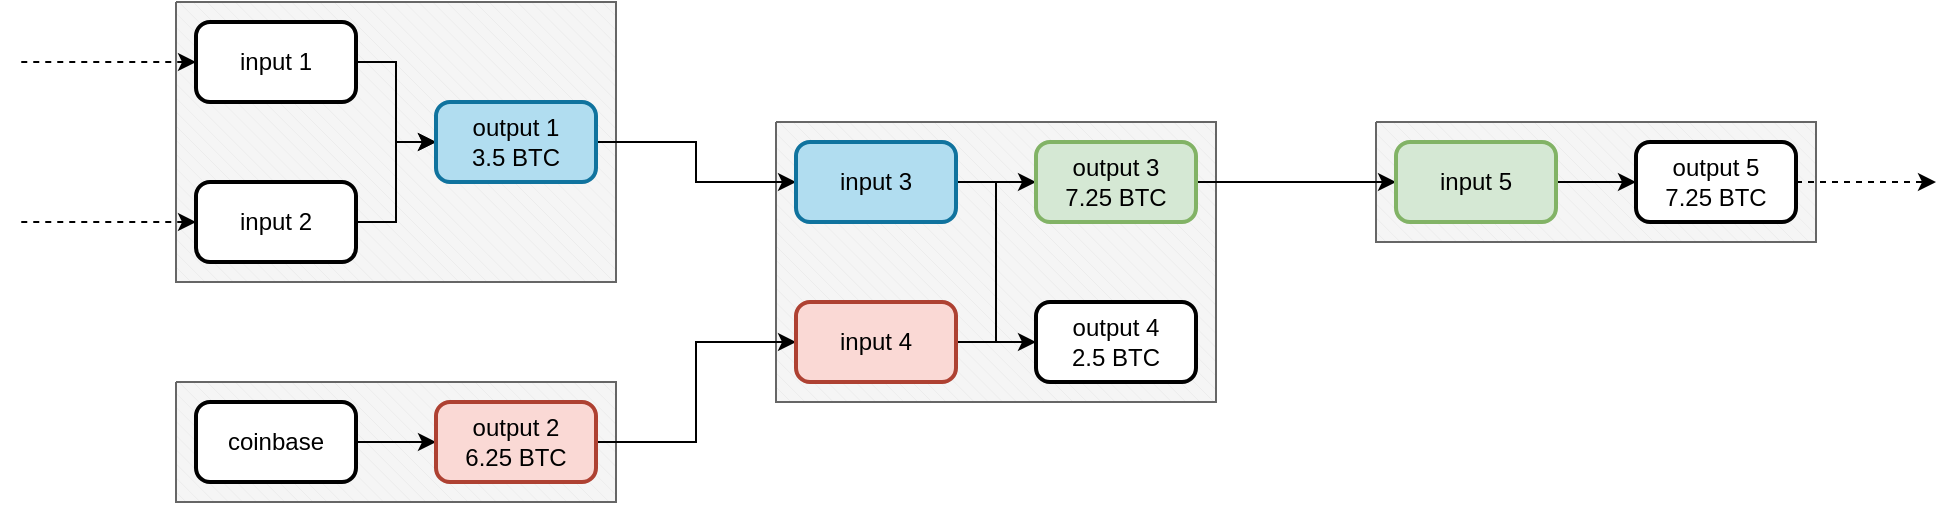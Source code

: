 <mxfile version="18.0.3" type="device"><diagram id="lgk5SjXs7RWy5v_iSao3" name="Page-1"><mxGraphModel dx="1038" dy="528" grid="1" gridSize="10" guides="1" tooltips="1" connect="1" arrows="1" fold="1" page="1" pageScale="1" pageWidth="827" pageHeight="1169" math="0" shadow="0"><root><mxCell id="0"/><mxCell id="1" parent="0"/><mxCell id="kXRYstD5_R2VlEZY_p6K-37" value="" style="verticalLabelPosition=bottom;verticalAlign=top;html=1;shape=mxgraph.basic.patternFillRect;fillStyle=diagRev;step=5;fillStrokeWidth=0.2;fillStrokeColor=#dddddd;fillColor=#f5f5f5;strokeColor=#666666;fontColor=#333333;" vertex="1" parent="1"><mxGeometry x="720" y="150" width="220" height="60" as="geometry"/></mxCell><mxCell id="kXRYstD5_R2VlEZY_p6K-25" value="" style="verticalLabelPosition=bottom;verticalAlign=top;html=1;shape=mxgraph.basic.patternFillRect;fillStyle=diagRev;step=5;fillStrokeWidth=0.2;fillStrokeColor=#dddddd;fillColor=#f5f5f5;strokeColor=#666666;fontColor=#333333;" vertex="1" parent="1"><mxGeometry x="420" y="150" width="220" height="140" as="geometry"/></mxCell><mxCell id="kXRYstD5_R2VlEZY_p6K-24" value="" style="verticalLabelPosition=bottom;verticalAlign=top;html=1;shape=mxgraph.basic.patternFillRect;fillStyle=diagRev;step=5;fillStrokeWidth=0.2;fillStrokeColor=#dddddd;fillColor=#f5f5f5;strokeColor=#666666;fontColor=#333333;" vertex="1" parent="1"><mxGeometry x="120" y="280" width="220" height="60" as="geometry"/></mxCell><mxCell id="kXRYstD5_R2VlEZY_p6K-1" value="" style="verticalLabelPosition=bottom;verticalAlign=top;html=1;shape=mxgraph.basic.patternFillRect;fillStyle=diagRev;step=5;fillStrokeWidth=0.2;fillStrokeColor=#dddddd;fillColor=#f5f5f5;strokeColor=#666666;fontColor=#333333;" vertex="1" parent="1"><mxGeometry x="120" y="90" width="220" height="140" as="geometry"/></mxCell><mxCell id="kXRYstD5_R2VlEZY_p6K-11" style="edgeStyle=orthogonalEdgeStyle;rounded=0;orthogonalLoop=1;jettySize=auto;html=1;exitX=1;exitY=0.5;exitDx=0;exitDy=0;entryX=0;entryY=0.5;entryDx=0;entryDy=0;" edge="1" parent="1" source="kXRYstD5_R2VlEZY_p6K-4" target="kXRYstD5_R2VlEZY_p6K-8"><mxGeometry relative="1" as="geometry"/></mxCell><mxCell id="kXRYstD5_R2VlEZY_p6K-31" style="edgeStyle=orthogonalEdgeStyle;rounded=0;orthogonalLoop=1;jettySize=auto;html=1;exitX=0;exitY=0.5;exitDx=0;exitDy=0;dashed=1;startArrow=classic;startFill=1;endArrow=none;endFill=0;" edge="1" parent="1" source="kXRYstD5_R2VlEZY_p6K-4"><mxGeometry relative="1" as="geometry"><mxPoint x="40" y="120" as="targetPoint"/></mxGeometry></mxCell><mxCell id="kXRYstD5_R2VlEZY_p6K-4" value="input 1" style="rounded=1;whiteSpace=wrap;html=1;absoluteArcSize=1;arcSize=14;strokeWidth=2;" vertex="1" parent="1"><mxGeometry x="130" y="100" width="80" height="40" as="geometry"/></mxCell><mxCell id="kXRYstD5_R2VlEZY_p6K-12" style="edgeStyle=orthogonalEdgeStyle;rounded=0;orthogonalLoop=1;jettySize=auto;html=1;exitX=1;exitY=0.5;exitDx=0;exitDy=0;" edge="1" parent="1" source="kXRYstD5_R2VlEZY_p6K-7" target="kXRYstD5_R2VlEZY_p6K-8"><mxGeometry relative="1" as="geometry"/></mxCell><mxCell id="kXRYstD5_R2VlEZY_p6K-32" style="edgeStyle=orthogonalEdgeStyle;rounded=0;orthogonalLoop=1;jettySize=auto;html=1;exitX=0;exitY=0.5;exitDx=0;exitDy=0;dashed=1;startArrow=classic;startFill=1;endArrow=none;endFill=0;" edge="1" parent="1" source="kXRYstD5_R2VlEZY_p6K-7"><mxGeometry relative="1" as="geometry"><mxPoint x="40" y="200" as="targetPoint"/></mxGeometry></mxCell><mxCell id="kXRYstD5_R2VlEZY_p6K-7" value="input 2" style="rounded=1;whiteSpace=wrap;html=1;absoluteArcSize=1;arcSize=14;strokeWidth=2;" vertex="1" parent="1"><mxGeometry x="130" y="180" width="80" height="40" as="geometry"/></mxCell><mxCell id="kXRYstD5_R2VlEZY_p6K-14" style="edgeStyle=orthogonalEdgeStyle;rounded=0;orthogonalLoop=1;jettySize=auto;html=1;exitX=1;exitY=0.5;exitDx=0;exitDy=0;entryX=0;entryY=0.5;entryDx=0;entryDy=0;" edge="1" parent="1" source="kXRYstD5_R2VlEZY_p6K-8" target="kXRYstD5_R2VlEZY_p6K-13"><mxGeometry relative="1" as="geometry"/></mxCell><mxCell id="kXRYstD5_R2VlEZY_p6K-8" value="output 1&lt;br&gt;3.5 BTC" style="rounded=1;whiteSpace=wrap;html=1;absoluteArcSize=1;arcSize=14;strokeWidth=2;fillColor=#b1ddf0;strokeColor=#10739e;" vertex="1" parent="1"><mxGeometry x="250" y="140" width="80" height="40" as="geometry"/></mxCell><mxCell id="kXRYstD5_R2VlEZY_p6K-22" style="edgeStyle=orthogonalEdgeStyle;rounded=0;orthogonalLoop=1;jettySize=auto;html=1;exitX=1;exitY=0.5;exitDx=0;exitDy=0;entryX=0;entryY=0.5;entryDx=0;entryDy=0;" edge="1" parent="1" source="kXRYstD5_R2VlEZY_p6K-13" target="kXRYstD5_R2VlEZY_p6K-21"><mxGeometry relative="1" as="geometry"/></mxCell><mxCell id="kXRYstD5_R2VlEZY_p6K-13" value="input 3" style="rounded=1;whiteSpace=wrap;html=1;absoluteArcSize=1;arcSize=14;strokeWidth=2;fillColor=#b1ddf0;strokeColor=#10739e;" vertex="1" parent="1"><mxGeometry x="430" y="160" width="80" height="40" as="geometry"/></mxCell><mxCell id="kXRYstD5_R2VlEZY_p6K-17" style="edgeStyle=orthogonalEdgeStyle;rounded=0;orthogonalLoop=1;jettySize=auto;html=1;exitX=1;exitY=0.5;exitDx=0;exitDy=0;entryX=0;entryY=0.5;entryDx=0;entryDy=0;" edge="1" parent="1" source="kXRYstD5_R2VlEZY_p6K-15" target="kXRYstD5_R2VlEZY_p6K-16"><mxGeometry relative="1" as="geometry"/></mxCell><mxCell id="kXRYstD5_R2VlEZY_p6K-15" value="coinbase" style="rounded=1;whiteSpace=wrap;html=1;absoluteArcSize=1;arcSize=14;strokeWidth=2;" vertex="1" parent="1"><mxGeometry x="130" y="290" width="80" height="40" as="geometry"/></mxCell><mxCell id="kXRYstD5_R2VlEZY_p6K-26" style="edgeStyle=orthogonalEdgeStyle;rounded=0;orthogonalLoop=1;jettySize=auto;html=1;exitX=1;exitY=0.5;exitDx=0;exitDy=0;entryX=0;entryY=0.5;entryDx=0;entryDy=0;" edge="1" parent="1" source="kXRYstD5_R2VlEZY_p6K-16" target="kXRYstD5_R2VlEZY_p6K-18"><mxGeometry relative="1" as="geometry"><mxPoint x="400" y="270" as="targetPoint"/></mxGeometry></mxCell><mxCell id="kXRYstD5_R2VlEZY_p6K-16" value="output 2&lt;br&gt;6.25 BTC" style="rounded=1;whiteSpace=wrap;html=1;absoluteArcSize=1;arcSize=14;strokeWidth=2;fillColor=#fad9d5;strokeColor=#ae4132;" vertex="1" parent="1"><mxGeometry x="250" y="290" width="80" height="40" as="geometry"/></mxCell><mxCell id="kXRYstD5_R2VlEZY_p6K-23" style="edgeStyle=orthogonalEdgeStyle;rounded=0;orthogonalLoop=1;jettySize=auto;html=1;exitX=1;exitY=0.5;exitDx=0;exitDy=0;entryX=0;entryY=0.5;entryDx=0;entryDy=0;" edge="1" parent="1" source="kXRYstD5_R2VlEZY_p6K-18" target="kXRYstD5_R2VlEZY_p6K-20"><mxGeometry relative="1" as="geometry"/></mxCell><mxCell id="kXRYstD5_R2VlEZY_p6K-18" value="input 4" style="rounded=1;whiteSpace=wrap;html=1;absoluteArcSize=1;arcSize=14;strokeWidth=2;fillColor=#fad9d5;strokeColor=#ae4132;" vertex="1" parent="1"><mxGeometry x="430" y="240" width="80" height="40" as="geometry"/></mxCell><mxCell id="kXRYstD5_R2VlEZY_p6K-34" style="edgeStyle=orthogonalEdgeStyle;rounded=0;orthogonalLoop=1;jettySize=auto;html=1;exitX=1;exitY=0.5;exitDx=0;exitDy=0;entryX=0;entryY=0.5;entryDx=0;entryDy=0;startArrow=none;startFill=0;endArrow=classic;endFill=1;" edge="1" parent="1" source="kXRYstD5_R2VlEZY_p6K-20" target="kXRYstD5_R2VlEZY_p6K-33"><mxGeometry relative="1" as="geometry"/></mxCell><mxCell id="kXRYstD5_R2VlEZY_p6K-20" value="output 3&lt;br&gt;7.25 BTC" style="rounded=1;whiteSpace=wrap;html=1;absoluteArcSize=1;arcSize=14;strokeWidth=2;fillColor=#d5e8d4;strokeColor=#82b366;" vertex="1" parent="1"><mxGeometry x="550" y="160" width="80" height="40" as="geometry"/></mxCell><mxCell id="kXRYstD5_R2VlEZY_p6K-21" value="output 4&lt;br&gt;2.5 BTC" style="rounded=1;whiteSpace=wrap;html=1;absoluteArcSize=1;arcSize=14;strokeWidth=2;" vertex="1" parent="1"><mxGeometry x="550" y="240" width="80" height="40" as="geometry"/></mxCell><mxCell id="kXRYstD5_R2VlEZY_p6K-36" style="edgeStyle=orthogonalEdgeStyle;rounded=0;orthogonalLoop=1;jettySize=auto;html=1;exitX=1;exitY=0.5;exitDx=0;exitDy=0;entryX=0;entryY=0.5;entryDx=0;entryDy=0;startArrow=none;startFill=0;endArrow=classic;endFill=1;" edge="1" parent="1" source="kXRYstD5_R2VlEZY_p6K-33" target="kXRYstD5_R2VlEZY_p6K-35"><mxGeometry relative="1" as="geometry"/></mxCell><mxCell id="kXRYstD5_R2VlEZY_p6K-33" value="input 5" style="rounded=1;whiteSpace=wrap;html=1;absoluteArcSize=1;arcSize=14;strokeWidth=2;fillColor=#d5e8d4;strokeColor=#82b366;" vertex="1" parent="1"><mxGeometry x="730" y="160" width="80" height="40" as="geometry"/></mxCell><mxCell id="kXRYstD5_R2VlEZY_p6K-38" style="edgeStyle=orthogonalEdgeStyle;rounded=0;orthogonalLoop=1;jettySize=auto;html=1;exitX=1;exitY=0.5;exitDx=0;exitDy=0;startArrow=none;startFill=0;endArrow=classic;endFill=1;dashed=1;" edge="1" parent="1" source="kXRYstD5_R2VlEZY_p6K-35"><mxGeometry relative="1" as="geometry"><mxPoint x="1000" y="180" as="targetPoint"/></mxGeometry></mxCell><mxCell id="kXRYstD5_R2VlEZY_p6K-35" value="output 5&lt;br&gt;7.25 BTC" style="rounded=1;whiteSpace=wrap;html=1;absoluteArcSize=1;arcSize=14;strokeWidth=2;" vertex="1" parent="1"><mxGeometry x="850" y="160" width="80" height="40" as="geometry"/></mxCell></root></mxGraphModel></diagram></mxfile>